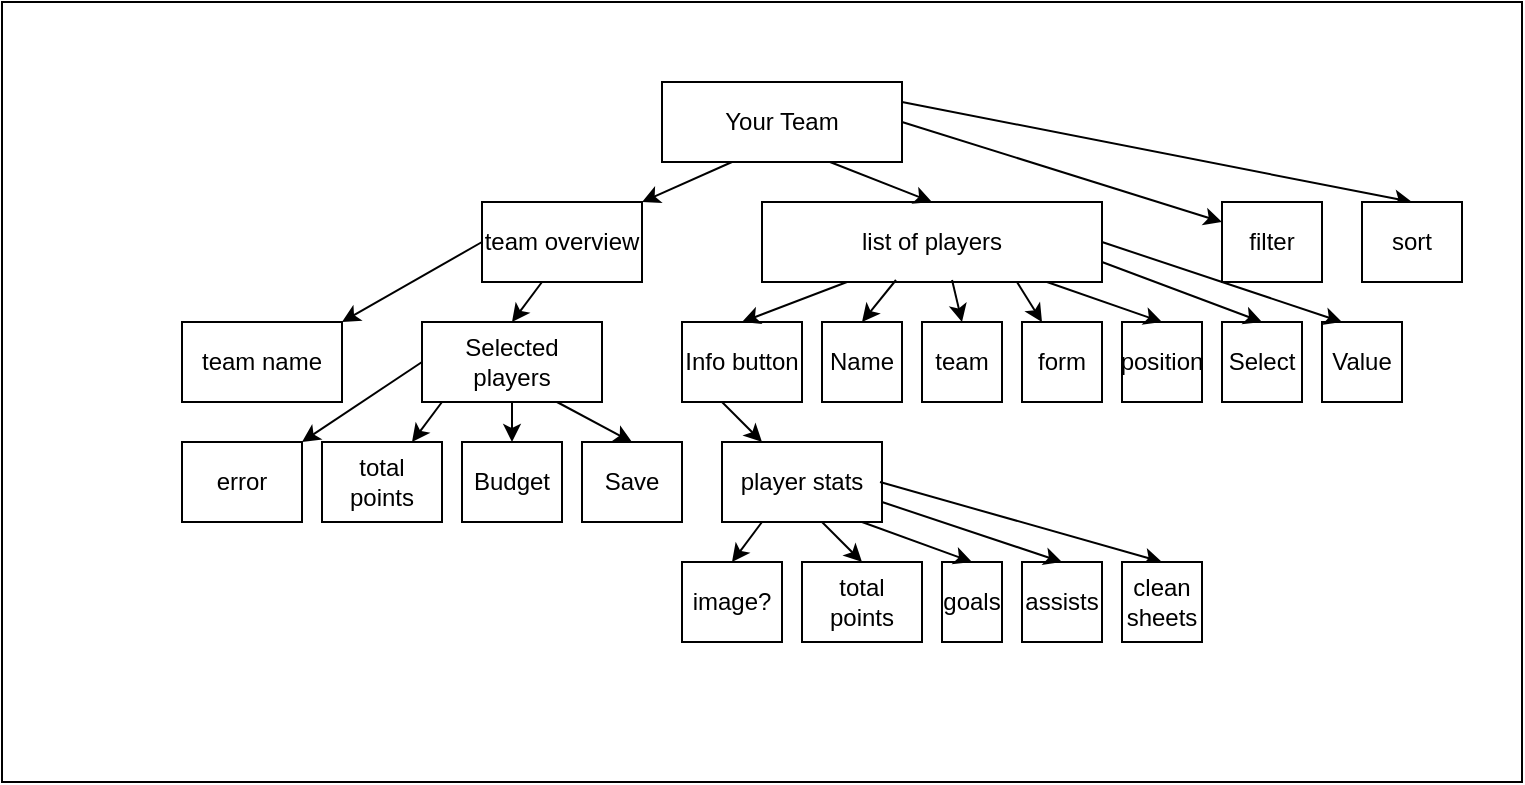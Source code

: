 <mxfile>
    <diagram id="v8KNBq43tGEdXPZ_3_MN" name="Page-1">
        <mxGraphModel dx="1137" dy="445" grid="1" gridSize="10" guides="1" tooltips="1" connect="1" arrows="1" fold="1" page="1" pageScale="1" pageWidth="827" pageHeight="1169" math="0" shadow="0">
            <root>
                <mxCell id="0"/>
                <mxCell id="1" parent="0"/>
                <mxCell id="2nDqGdDJqDIoR3TGeeI_-5" value="" style="rounded=0;whiteSpace=wrap;html=1;" parent="1" vertex="1">
                    <mxGeometry x="-50" y="60" width="760" height="390" as="geometry"/>
                </mxCell>
                <mxCell id="2nDqGdDJqDIoR3TGeeI_-1" value="team overview" style="rounded=0;whiteSpace=wrap;html=1;" parent="1" vertex="1">
                    <mxGeometry x="190" y="160" width="80" height="40" as="geometry"/>
                </mxCell>
                <mxCell id="2nDqGdDJqDIoR3TGeeI_-2" value="total points" style="rounded=0;whiteSpace=wrap;html=1;" parent="1" vertex="1">
                    <mxGeometry x="110" y="280" width="60" height="40" as="geometry"/>
                </mxCell>
                <mxCell id="2nDqGdDJqDIoR3TGeeI_-3" value="team name" style="rounded=0;whiteSpace=wrap;html=1;" parent="1" vertex="1">
                    <mxGeometry x="40" y="220" width="80" height="40" as="geometry"/>
                </mxCell>
                <mxCell id="2nDqGdDJqDIoR3TGeeI_-4" value="filter" style="rounded=0;whiteSpace=wrap;html=1;" parent="1" vertex="1">
                    <mxGeometry x="560" y="160" width="50" height="40" as="geometry"/>
                </mxCell>
                <mxCell id="2nDqGdDJqDIoR3TGeeI_-6" value="list of players" style="rounded=0;whiteSpace=wrap;html=1;" parent="1" vertex="1">
                    <mxGeometry x="330" y="160" width="170" height="40" as="geometry"/>
                </mxCell>
                <mxCell id="2nDqGdDJqDIoR3TGeeI_-7" value="Budget" style="rounded=0;whiteSpace=wrap;html=1;" parent="1" vertex="1">
                    <mxGeometry x="180" y="280" width="50" height="40" as="geometry"/>
                </mxCell>
                <mxCell id="2nDqGdDJqDIoR3TGeeI_-11" value="Info button" style="rounded=0;whiteSpace=wrap;html=1;" parent="1" vertex="1">
                    <mxGeometry x="290" y="220" width="60" height="40" as="geometry"/>
                </mxCell>
                <mxCell id="2nDqGdDJqDIoR3TGeeI_-12" value="" style="endArrow=classic;html=1;rounded=0;entryX=0.5;entryY=0;entryDx=0;entryDy=0;exitX=0.25;exitY=1;exitDx=0;exitDy=0;" parent="1" source="2nDqGdDJqDIoR3TGeeI_-6" target="2nDqGdDJqDIoR3TGeeI_-11" edge="1">
                    <mxGeometry width="50" height="50" relative="1" as="geometry">
                        <mxPoint x="460" y="190" as="sourcePoint"/>
                        <mxPoint x="510" y="140" as="targetPoint"/>
                    </mxGeometry>
                </mxCell>
                <mxCell id="2nDqGdDJqDIoR3TGeeI_-14" value="Name" style="rounded=0;whiteSpace=wrap;html=1;" parent="1" vertex="1">
                    <mxGeometry x="360" y="220" width="40" height="40" as="geometry"/>
                </mxCell>
                <mxCell id="2nDqGdDJqDIoR3TGeeI_-15" value="" style="endArrow=classic;html=1;rounded=0;entryX=0.5;entryY=0;entryDx=0;entryDy=0;exitX=0.394;exitY=0.975;exitDx=0;exitDy=0;exitPerimeter=0;" parent="1" source="2nDqGdDJqDIoR3TGeeI_-6" target="2nDqGdDJqDIoR3TGeeI_-14" edge="1">
                    <mxGeometry width="50" height="50" relative="1" as="geometry">
                        <mxPoint x="470" y="190" as="sourcePoint"/>
                        <mxPoint x="520" y="140" as="targetPoint"/>
                    </mxGeometry>
                </mxCell>
                <mxCell id="2nDqGdDJqDIoR3TGeeI_-17" value="form" style="rounded=0;whiteSpace=wrap;html=1;" parent="1" vertex="1">
                    <mxGeometry x="460" y="220" width="40" height="40" as="geometry"/>
                </mxCell>
                <mxCell id="2nDqGdDJqDIoR3TGeeI_-18" value="" style="endArrow=classic;html=1;rounded=0;entryX=0.25;entryY=0;entryDx=0;entryDy=0;exitX=0.75;exitY=1;exitDx=0;exitDy=0;" parent="1" source="2nDqGdDJqDIoR3TGeeI_-6" target="2nDqGdDJqDIoR3TGeeI_-17" edge="1">
                    <mxGeometry width="50" height="50" relative="1" as="geometry">
                        <mxPoint x="520" y="190" as="sourcePoint"/>
                        <mxPoint x="570" y="140" as="targetPoint"/>
                    </mxGeometry>
                </mxCell>
                <mxCell id="2nDqGdDJqDIoR3TGeeI_-19" value="team" style="rounded=0;whiteSpace=wrap;html=1;" parent="1" vertex="1">
                    <mxGeometry x="410" y="220" width="40" height="40" as="geometry"/>
                </mxCell>
                <mxCell id="2nDqGdDJqDIoR3TGeeI_-22" value="" style="endArrow=classic;html=1;rounded=0;entryX=0.5;entryY=0;entryDx=0;entryDy=0;exitX=0.559;exitY=0.975;exitDx=0;exitDy=0;exitPerimeter=0;" parent="1" source="2nDqGdDJqDIoR3TGeeI_-6" target="2nDqGdDJqDIoR3TGeeI_-19" edge="1">
                    <mxGeometry width="50" height="50" relative="1" as="geometry">
                        <mxPoint x="530" y="190" as="sourcePoint"/>
                        <mxPoint x="580" y="140" as="targetPoint"/>
                    </mxGeometry>
                </mxCell>
                <mxCell id="2nDqGdDJqDIoR3TGeeI_-23" value="position" style="rounded=0;whiteSpace=wrap;html=1;" parent="1" vertex="1">
                    <mxGeometry x="510" y="220" width="40" height="40" as="geometry"/>
                </mxCell>
                <mxCell id="2nDqGdDJqDIoR3TGeeI_-24" value="" style="endArrow=classic;html=1;rounded=0;entryX=0.5;entryY=0;entryDx=0;entryDy=0;" parent="1" source="2nDqGdDJqDIoR3TGeeI_-6" target="2nDqGdDJqDIoR3TGeeI_-23" edge="1">
                    <mxGeometry width="50" height="50" relative="1" as="geometry">
                        <mxPoint x="580" y="190" as="sourcePoint"/>
                        <mxPoint x="630" y="140" as="targetPoint"/>
                    </mxGeometry>
                </mxCell>
                <mxCell id="2nDqGdDJqDIoR3TGeeI_-30" value="Save" style="rounded=0;whiteSpace=wrap;html=1;" parent="1" vertex="1">
                    <mxGeometry x="240" y="280" width="50" height="40" as="geometry"/>
                </mxCell>
                <mxCell id="2nDqGdDJqDIoR3TGeeI_-33" value="" style="endArrow=classic;html=1;rounded=0;entryX=0;entryY=0.25;entryDx=0;entryDy=0;exitX=1;exitY=0.5;exitDx=0;exitDy=0;" parent="1" edge="1" target="2nDqGdDJqDIoR3TGeeI_-4" source="2nDqGdDJqDIoR3TGeeI_-36">
                    <mxGeometry width="50" height="50" relative="1" as="geometry">
                        <mxPoint x="500" y="200" as="sourcePoint"/>
                        <mxPoint x="580" y="220" as="targetPoint"/>
                    </mxGeometry>
                </mxCell>
                <mxCell id="2nDqGdDJqDIoR3TGeeI_-36" value="Your Team" style="rounded=0;whiteSpace=wrap;html=1;" parent="1" vertex="1">
                    <mxGeometry x="280" y="100" width="120" height="40" as="geometry"/>
                </mxCell>
                <mxCell id="2nDqGdDJqDIoR3TGeeI_-39" value="Selected players" style="rounded=0;whiteSpace=wrap;html=1;" parent="1" vertex="1">
                    <mxGeometry x="160" y="220" width="90" height="40" as="geometry"/>
                </mxCell>
                <mxCell id="2nDqGdDJqDIoR3TGeeI_-42" value="" style="endArrow=classic;html=1;rounded=0;entryX=0.5;entryY=0;entryDx=0;entryDy=0;" parent="1" target="2nDqGdDJqDIoR3TGeeI_-39" edge="1">
                    <mxGeometry width="50" height="50" relative="1" as="geometry">
                        <mxPoint x="220" y="200" as="sourcePoint"/>
                        <mxPoint x="270" y="150" as="targetPoint"/>
                    </mxGeometry>
                </mxCell>
                <mxCell id="2nDqGdDJqDIoR3TGeeI_-45" value="" style="endArrow=classic;html=1;rounded=0;" parent="1" target="2nDqGdDJqDIoR3TGeeI_-46" edge="1">
                    <mxGeometry width="50" height="50" relative="1" as="geometry">
                        <mxPoint x="310" y="260" as="sourcePoint"/>
                        <mxPoint x="360" y="210" as="targetPoint"/>
                    </mxGeometry>
                </mxCell>
                <mxCell id="2nDqGdDJqDIoR3TGeeI_-46" value="player stats" style="rounded=0;whiteSpace=wrap;html=1;" parent="1" vertex="1">
                    <mxGeometry x="310" y="280" width="80" height="40" as="geometry"/>
                </mxCell>
                <mxCell id="2nDqGdDJqDIoR3TGeeI_-47" value="image?" style="rounded=0;whiteSpace=wrap;html=1;" parent="1" vertex="1">
                    <mxGeometry x="290" y="340" width="50" height="40" as="geometry"/>
                </mxCell>
                <mxCell id="2nDqGdDJqDIoR3TGeeI_-48" value="total points" style="rounded=0;whiteSpace=wrap;html=1;" parent="1" vertex="1">
                    <mxGeometry x="350" y="340" width="60" height="40" as="geometry"/>
                </mxCell>
                <mxCell id="2nDqGdDJqDIoR3TGeeI_-49" value="" style="endArrow=classic;html=1;rounded=0;entryX=0.5;entryY=0;entryDx=0;entryDy=0;" parent="1" target="2nDqGdDJqDIoR3TGeeI_-47" edge="1">
                    <mxGeometry width="50" height="50" relative="1" as="geometry">
                        <mxPoint x="330" y="320" as="sourcePoint"/>
                        <mxPoint x="380" y="270" as="targetPoint"/>
                    </mxGeometry>
                </mxCell>
                <mxCell id="2nDqGdDJqDIoR3TGeeI_-50" value="goals" style="rounded=0;whiteSpace=wrap;html=1;" parent="1" vertex="1">
                    <mxGeometry x="420" y="340" width="30" height="40" as="geometry"/>
                </mxCell>
                <mxCell id="2nDqGdDJqDIoR3TGeeI_-51" value="assists" style="rounded=0;whiteSpace=wrap;html=1;" parent="1" vertex="1">
                    <mxGeometry x="460" y="340" width="40" height="40" as="geometry"/>
                </mxCell>
                <mxCell id="2nDqGdDJqDIoR3TGeeI_-54" value="" style="endArrow=classic;html=1;rounded=0;entryX=0.5;entryY=0;entryDx=0;entryDy=0;" parent="1" target="2nDqGdDJqDIoR3TGeeI_-48" edge="1">
                    <mxGeometry width="50" height="50" relative="1" as="geometry">
                        <mxPoint x="360" y="320" as="sourcePoint"/>
                        <mxPoint x="410" y="270" as="targetPoint"/>
                    </mxGeometry>
                </mxCell>
                <mxCell id="2nDqGdDJqDIoR3TGeeI_-56" value="" style="endArrow=classic;html=1;rounded=0;entryX=0.5;entryY=0;entryDx=0;entryDy=0;" parent="1" target="2nDqGdDJqDIoR3TGeeI_-50" edge="1">
                    <mxGeometry width="50" height="50" relative="1" as="geometry">
                        <mxPoint x="380" y="320" as="sourcePoint"/>
                        <mxPoint x="430" y="270" as="targetPoint"/>
                    </mxGeometry>
                </mxCell>
                <mxCell id="2nDqGdDJqDIoR3TGeeI_-57" value="" style="endArrow=classic;html=1;rounded=0;entryX=0.5;entryY=0;entryDx=0;entryDy=0;" parent="1" target="2nDqGdDJqDIoR3TGeeI_-51" edge="1">
                    <mxGeometry width="50" height="50" relative="1" as="geometry">
                        <mxPoint x="390" y="310" as="sourcePoint"/>
                        <mxPoint x="460" y="330" as="targetPoint"/>
                    </mxGeometry>
                </mxCell>
                <mxCell id="2nDqGdDJqDIoR3TGeeI_-58" value="" style="endArrow=classic;html=1;rounded=0;entryX=0.5;entryY=0;entryDx=0;entryDy=0;" parent="1" target="2nDqGdDJqDIoR3TGeeI_-59" edge="1">
                    <mxGeometry width="50" height="50" relative="1" as="geometry">
                        <mxPoint x="389" y="300" as="sourcePoint"/>
                        <mxPoint x="439" y="250" as="targetPoint"/>
                    </mxGeometry>
                </mxCell>
                <mxCell id="2nDqGdDJqDIoR3TGeeI_-59" value="clean sheets" style="rounded=0;whiteSpace=wrap;html=1;" parent="1" vertex="1">
                    <mxGeometry x="510" y="340" width="40" height="40" as="geometry"/>
                </mxCell>
                <mxCell id="2nDqGdDJqDIoR3TGeeI_-66" value="" style="endArrow=classic;html=1;rounded=0;" parent="1" target="2nDqGdDJqDIoR3TGeeI_-2" edge="1">
                    <mxGeometry width="50" height="50" relative="1" as="geometry">
                        <mxPoint x="170" y="260" as="sourcePoint"/>
                        <mxPoint x="220" y="210" as="targetPoint"/>
                    </mxGeometry>
                </mxCell>
                <mxCell id="2nDqGdDJqDIoR3TGeeI_-67" value="" style="endArrow=classic;html=1;rounded=0;exitX=0.5;exitY=1;exitDx=0;exitDy=0;entryX=0.5;entryY=0;entryDx=0;entryDy=0;" parent="1" source="2nDqGdDJqDIoR3TGeeI_-39" target="2nDqGdDJqDIoR3TGeeI_-7" edge="1">
                    <mxGeometry width="50" height="50" relative="1" as="geometry">
                        <mxPoint x="180" y="270" as="sourcePoint"/>
                        <mxPoint x="160" y="290" as="targetPoint"/>
                    </mxGeometry>
                </mxCell>
                <mxCell id="2nDqGdDJqDIoR3TGeeI_-68" value="" style="endArrow=classic;html=1;rounded=0;exitX=0.75;exitY=1;exitDx=0;exitDy=0;entryX=0.5;entryY=0;entryDx=0;entryDy=0;" parent="1" source="2nDqGdDJqDIoR3TGeeI_-39" target="2nDqGdDJqDIoR3TGeeI_-30" edge="1">
                    <mxGeometry width="50" height="50" relative="1" as="geometry">
                        <mxPoint x="190" y="280" as="sourcePoint"/>
                        <mxPoint x="170" y="300" as="targetPoint"/>
                    </mxGeometry>
                </mxCell>
                <mxCell id="2nDqGdDJqDIoR3TGeeI_-69" value="" style="endArrow=classic;html=1;rounded=0;entryX=0.5;entryY=0;entryDx=0;entryDy=0;exitX=1;exitY=0.25;exitDx=0;exitDy=0;" parent="1" target="2nDqGdDJqDIoR3TGeeI_-70" edge="1" source="2nDqGdDJqDIoR3TGeeI_-36">
                    <mxGeometry width="50" height="50" relative="1" as="geometry">
                        <mxPoint x="500" y="190" as="sourcePoint"/>
                        <mxPoint x="550" y="140" as="targetPoint"/>
                    </mxGeometry>
                </mxCell>
                <mxCell id="2nDqGdDJqDIoR3TGeeI_-70" value="sort" style="rounded=0;whiteSpace=wrap;html=1;" parent="1" vertex="1">
                    <mxGeometry x="630" y="160" width="50" height="40" as="geometry"/>
                </mxCell>
                <mxCell id="2nDqGdDJqDIoR3TGeeI_-71" value="" style="endArrow=classic;html=1;rounded=0;entryX=1;entryY=0;entryDx=0;entryDy=0;exitX=0;exitY=0.5;exitDx=0;exitDy=0;" parent="1" target="2nDqGdDJqDIoR3TGeeI_-3" edge="1" source="2nDqGdDJqDIoR3TGeeI_-1">
                    <mxGeometry width="50" height="50" relative="1" as="geometry">
                        <mxPoint x="295" y="140" as="sourcePoint"/>
                        <mxPoint x="345" y="90" as="targetPoint"/>
                    </mxGeometry>
                </mxCell>
                <mxCell id="2nDqGdDJqDIoR3TGeeI_-73" value="" style="endArrow=classic;html=1;rounded=0;entryX=1;entryY=0;entryDx=0;entryDy=0;" parent="1" target="2nDqGdDJqDIoR3TGeeI_-1" edge="1">
                    <mxGeometry width="50" height="50" relative="1" as="geometry">
                        <mxPoint x="315" y="140" as="sourcePoint"/>
                        <mxPoint x="365" y="90" as="targetPoint"/>
                    </mxGeometry>
                </mxCell>
                <mxCell id="2nDqGdDJqDIoR3TGeeI_-74" value="" style="endArrow=classic;html=1;rounded=0;entryX=0.5;entryY=0;entryDx=0;entryDy=0;" parent="1" target="2nDqGdDJqDIoR3TGeeI_-6" edge="1">
                    <mxGeometry width="50" height="50" relative="1" as="geometry">
                        <mxPoint x="364" y="140" as="sourcePoint"/>
                        <mxPoint x="414" y="90" as="targetPoint"/>
                    </mxGeometry>
                </mxCell>
                <mxCell id="2nDqGdDJqDIoR3TGeeI_-75" value="" style="endArrow=classic;html=1;rounded=0;" parent="1" target="2nDqGdDJqDIoR3TGeeI_-76" edge="1">
                    <mxGeometry width="50" height="50" relative="1" as="geometry">
                        <mxPoint x="160" y="240" as="sourcePoint"/>
                        <mxPoint x="210" y="190" as="targetPoint"/>
                    </mxGeometry>
                </mxCell>
                <mxCell id="2nDqGdDJqDIoR3TGeeI_-76" value="error" style="rounded=0;whiteSpace=wrap;html=1;" parent="1" vertex="1">
                    <mxGeometry x="40" y="280" width="60" height="40" as="geometry"/>
                </mxCell>
                <mxCell id="5" value="Select" style="rounded=0;whiteSpace=wrap;html=1;" vertex="1" parent="1">
                    <mxGeometry x="560" y="220" width="40" height="40" as="geometry"/>
                </mxCell>
                <mxCell id="6" value="" style="endArrow=classic;html=1;rounded=0;entryX=0.5;entryY=0;entryDx=0;entryDy=0;" edge="1" parent="1" target="5">
                    <mxGeometry width="50" height="50" relative="1" as="geometry">
                        <mxPoint x="500" y="190" as="sourcePoint"/>
                        <mxPoint x="557.5" y="210" as="targetPoint"/>
                    </mxGeometry>
                </mxCell>
                <mxCell id="7" value="Value" style="rounded=0;whiteSpace=wrap;html=1;" vertex="1" parent="1">
                    <mxGeometry x="610" y="220" width="40" height="40" as="geometry"/>
                </mxCell>
                <mxCell id="8" value="" style="endArrow=classic;html=1;rounded=0;entryX=0.25;entryY=0;entryDx=0;entryDy=0;" edge="1" parent="1" target="7">
                    <mxGeometry width="50" height="50" relative="1" as="geometry">
                        <mxPoint x="500" y="180" as="sourcePoint"/>
                        <mxPoint x="580" y="210" as="targetPoint"/>
                    </mxGeometry>
                </mxCell>
            </root>
        </mxGraphModel>
    </diagram>
</mxfile>